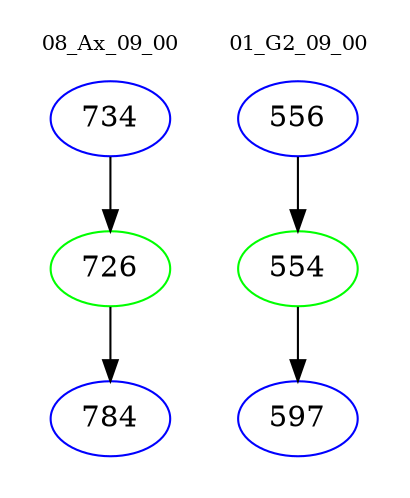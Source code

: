 digraph{
subgraph cluster_0 {
color = white
label = "08_Ax_09_00";
fontsize=10;
T0_734 [label="734", color="blue"]
T0_734 -> T0_726 [color="black"]
T0_726 [label="726", color="green"]
T0_726 -> T0_784 [color="black"]
T0_784 [label="784", color="blue"]
}
subgraph cluster_1 {
color = white
label = "01_G2_09_00";
fontsize=10;
T1_556 [label="556", color="blue"]
T1_556 -> T1_554 [color="black"]
T1_554 [label="554", color="green"]
T1_554 -> T1_597 [color="black"]
T1_597 [label="597", color="blue"]
}
}
